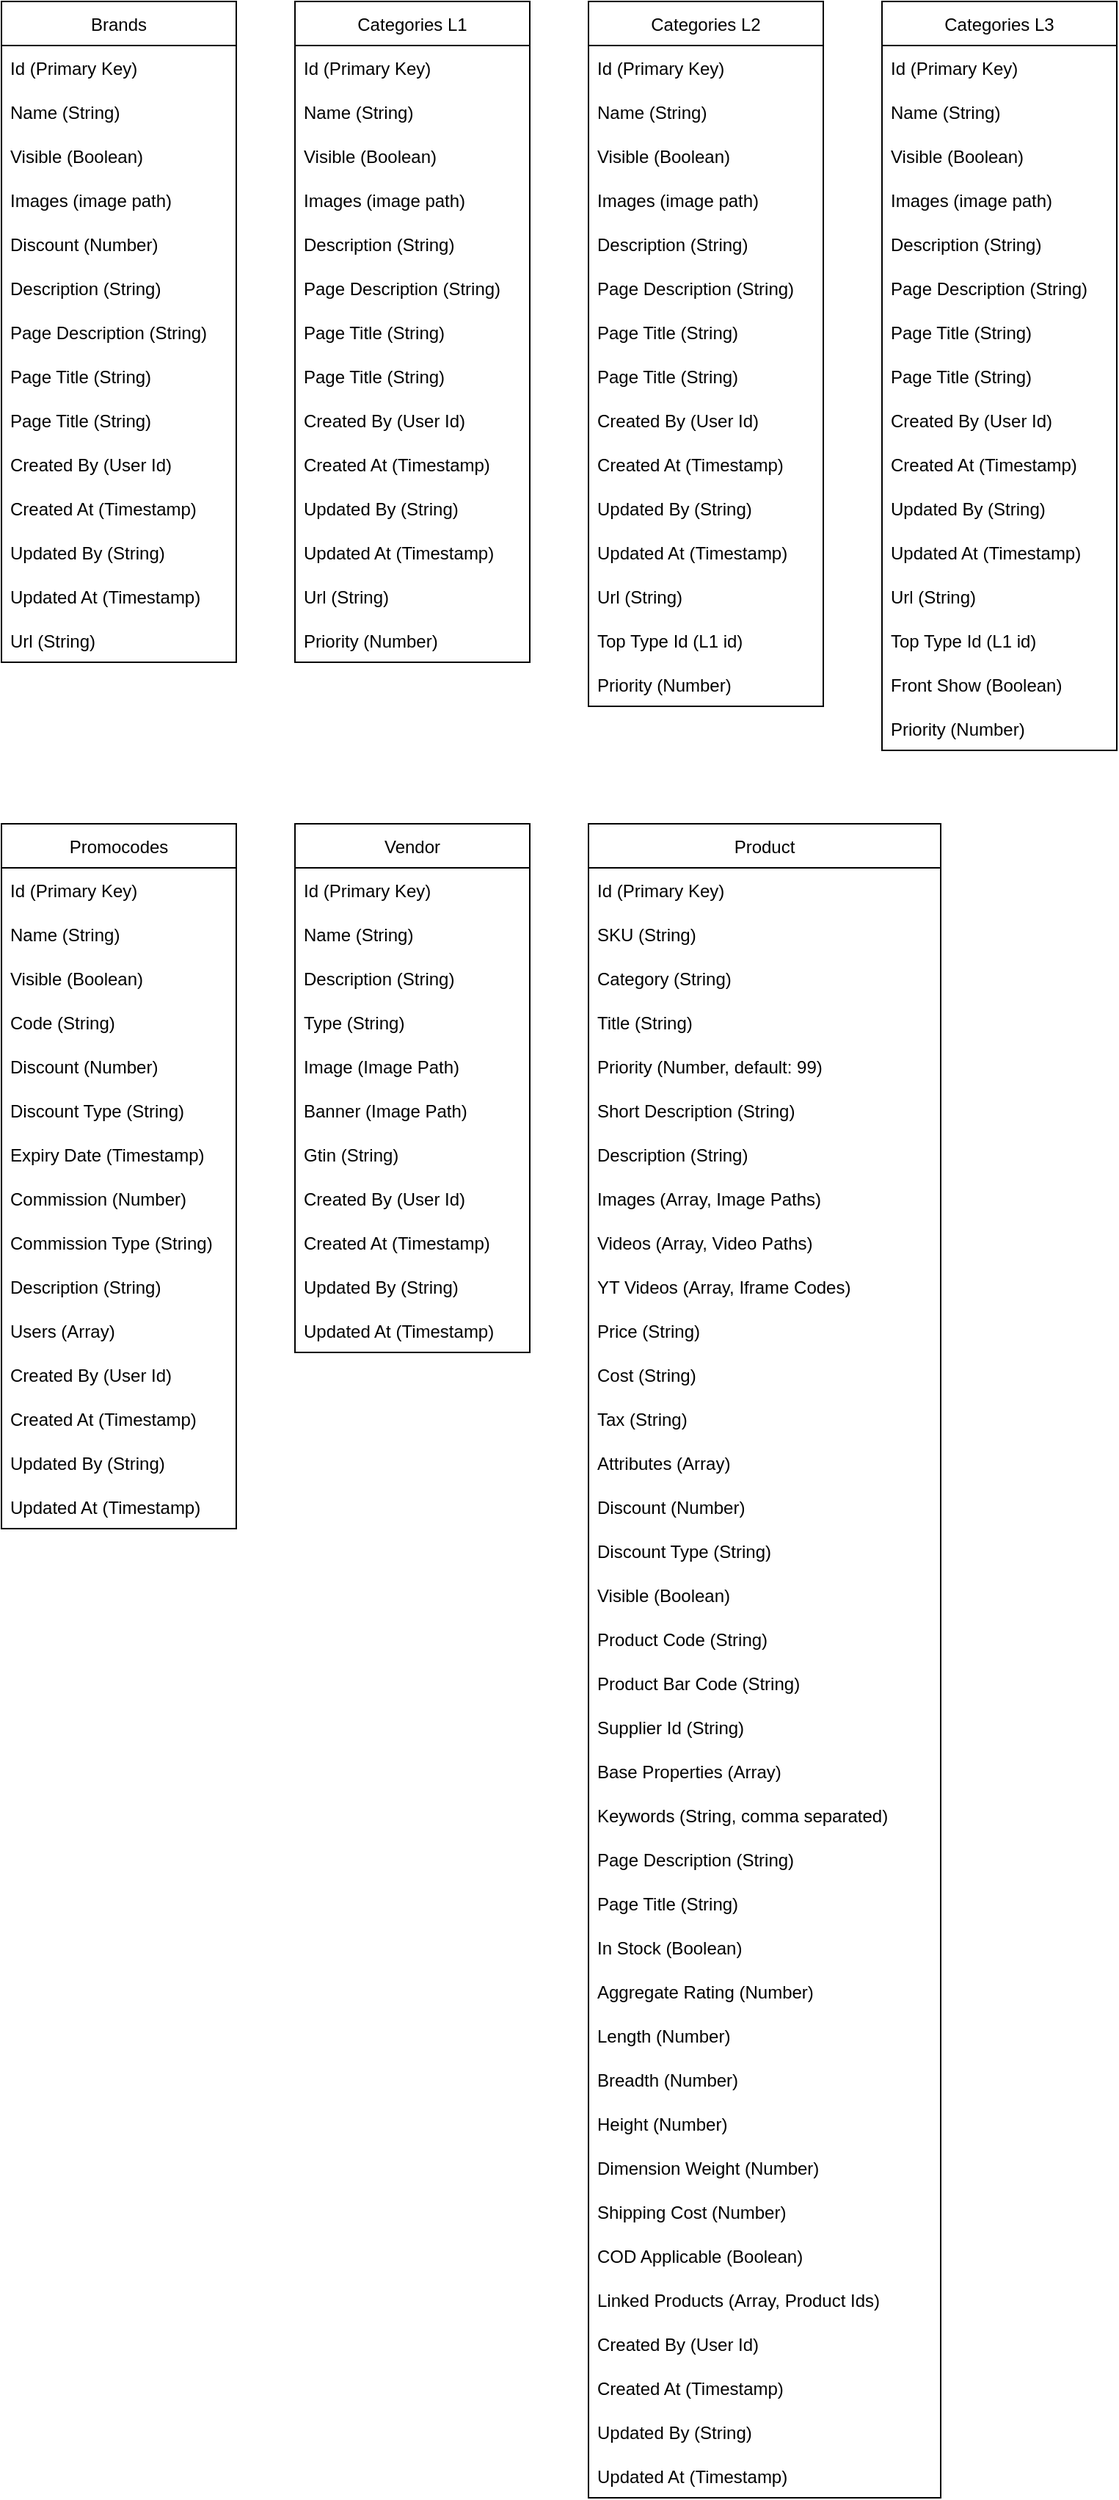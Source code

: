 <mxfile version="15.9.4" type="github">
  <diagram id="oWKKX8hJd3E-GkuuXuDD" name="Page-1">
    <mxGraphModel dx="772" dy="1224" grid="1" gridSize="10" guides="1" tooltips="1" connect="1" arrows="1" fold="1" page="1" pageScale="1" pageWidth="850" pageHeight="1100" math="0" shadow="0">
      <root>
        <mxCell id="0" />
        <mxCell id="1" parent="0" />
        <mxCell id="MFVwjMF8pe-u6qEegGNr-1" value="Brands" style="swimlane;fontStyle=0;childLayout=stackLayout;horizontal=1;startSize=30;horizontalStack=0;resizeParent=1;resizeParentMax=0;resizeLast=0;collapsible=1;marginBottom=0;" vertex="1" parent="1">
          <mxGeometry x="40" y="40" width="160" height="450" as="geometry" />
        </mxCell>
        <mxCell id="MFVwjMF8pe-u6qEegGNr-2" value="Id (Primary Key)" style="text;strokeColor=none;fillColor=none;align=left;verticalAlign=middle;spacingLeft=4;spacingRight=4;overflow=hidden;points=[[0,0.5],[1,0.5]];portConstraint=eastwest;rotatable=0;" vertex="1" parent="MFVwjMF8pe-u6qEegGNr-1">
          <mxGeometry y="30" width="160" height="30" as="geometry" />
        </mxCell>
        <mxCell id="MFVwjMF8pe-u6qEegGNr-3" value="Name (String)" style="text;strokeColor=none;fillColor=none;align=left;verticalAlign=middle;spacingLeft=4;spacingRight=4;overflow=hidden;points=[[0,0.5],[1,0.5]];portConstraint=eastwest;rotatable=0;" vertex="1" parent="MFVwjMF8pe-u6qEegGNr-1">
          <mxGeometry y="60" width="160" height="30" as="geometry" />
        </mxCell>
        <mxCell id="MFVwjMF8pe-u6qEegGNr-4" value="Visible (Boolean)" style="text;strokeColor=none;fillColor=none;align=left;verticalAlign=middle;spacingLeft=4;spacingRight=4;overflow=hidden;points=[[0,0.5],[1,0.5]];portConstraint=eastwest;rotatable=0;" vertex="1" parent="MFVwjMF8pe-u6qEegGNr-1">
          <mxGeometry y="90" width="160" height="30" as="geometry" />
        </mxCell>
        <mxCell id="MFVwjMF8pe-u6qEegGNr-6" value="Images (image path)" style="text;strokeColor=none;fillColor=none;align=left;verticalAlign=middle;spacingLeft=4;spacingRight=4;overflow=hidden;points=[[0,0.5],[1,0.5]];portConstraint=eastwest;rotatable=0;" vertex="1" parent="MFVwjMF8pe-u6qEegGNr-1">
          <mxGeometry y="120" width="160" height="30" as="geometry" />
        </mxCell>
        <mxCell id="MFVwjMF8pe-u6qEegGNr-7" value="Discount (Number)" style="text;strokeColor=none;fillColor=none;align=left;verticalAlign=middle;spacingLeft=4;spacingRight=4;overflow=hidden;points=[[0,0.5],[1,0.5]];portConstraint=eastwest;rotatable=0;" vertex="1" parent="MFVwjMF8pe-u6qEegGNr-1">
          <mxGeometry y="150" width="160" height="30" as="geometry" />
        </mxCell>
        <mxCell id="MFVwjMF8pe-u6qEegGNr-8" value="Description (String)" style="text;strokeColor=none;fillColor=none;align=left;verticalAlign=middle;spacingLeft=4;spacingRight=4;overflow=hidden;points=[[0,0.5],[1,0.5]];portConstraint=eastwest;rotatable=0;" vertex="1" parent="MFVwjMF8pe-u6qEegGNr-1">
          <mxGeometry y="180" width="160" height="30" as="geometry" />
        </mxCell>
        <mxCell id="MFVwjMF8pe-u6qEegGNr-9" value="Page Description (String)" style="text;strokeColor=none;fillColor=none;align=left;verticalAlign=middle;spacingLeft=4;spacingRight=4;overflow=hidden;points=[[0,0.5],[1,0.5]];portConstraint=eastwest;rotatable=0;" vertex="1" parent="MFVwjMF8pe-u6qEegGNr-1">
          <mxGeometry y="210" width="160" height="30" as="geometry" />
        </mxCell>
        <mxCell id="MFVwjMF8pe-u6qEegGNr-10" value="Page Title (String)" style="text;strokeColor=none;fillColor=none;align=left;verticalAlign=middle;spacingLeft=4;spacingRight=4;overflow=hidden;points=[[0,0.5],[1,0.5]];portConstraint=eastwest;rotatable=0;" vertex="1" parent="MFVwjMF8pe-u6qEegGNr-1">
          <mxGeometry y="240" width="160" height="30" as="geometry" />
        </mxCell>
        <mxCell id="MFVwjMF8pe-u6qEegGNr-11" value="Page Title (String)" style="text;strokeColor=none;fillColor=none;align=left;verticalAlign=middle;spacingLeft=4;spacingRight=4;overflow=hidden;points=[[0,0.5],[1,0.5]];portConstraint=eastwest;rotatable=0;" vertex="1" parent="MFVwjMF8pe-u6qEegGNr-1">
          <mxGeometry y="270" width="160" height="30" as="geometry" />
        </mxCell>
        <mxCell id="MFVwjMF8pe-u6qEegGNr-5" value="Created By (User Id)" style="text;strokeColor=none;fillColor=none;align=left;verticalAlign=middle;spacingLeft=4;spacingRight=4;overflow=hidden;points=[[0,0.5],[1,0.5]];portConstraint=eastwest;rotatable=0;" vertex="1" parent="MFVwjMF8pe-u6qEegGNr-1">
          <mxGeometry y="300" width="160" height="30" as="geometry" />
        </mxCell>
        <mxCell id="MFVwjMF8pe-u6qEegGNr-12" value="Created At (Timestamp)" style="text;strokeColor=none;fillColor=none;align=left;verticalAlign=middle;spacingLeft=4;spacingRight=4;overflow=hidden;points=[[0,0.5],[1,0.5]];portConstraint=eastwest;rotatable=0;" vertex="1" parent="MFVwjMF8pe-u6qEegGNr-1">
          <mxGeometry y="330" width="160" height="30" as="geometry" />
        </mxCell>
        <mxCell id="MFVwjMF8pe-u6qEegGNr-14" value="Updated By (String)" style="text;strokeColor=none;fillColor=none;align=left;verticalAlign=middle;spacingLeft=4;spacingRight=4;overflow=hidden;points=[[0,0.5],[1,0.5]];portConstraint=eastwest;rotatable=0;" vertex="1" parent="MFVwjMF8pe-u6qEegGNr-1">
          <mxGeometry y="360" width="160" height="30" as="geometry" />
        </mxCell>
        <mxCell id="MFVwjMF8pe-u6qEegGNr-13" value="Updated At (Timestamp)" style="text;strokeColor=none;fillColor=none;align=left;verticalAlign=middle;spacingLeft=4;spacingRight=4;overflow=hidden;points=[[0,0.5],[1,0.5]];portConstraint=eastwest;rotatable=0;" vertex="1" parent="MFVwjMF8pe-u6qEegGNr-1">
          <mxGeometry y="390" width="160" height="30" as="geometry" />
        </mxCell>
        <mxCell id="MFVwjMF8pe-u6qEegGNr-15" value="Url (String)" style="text;strokeColor=none;fillColor=none;align=left;verticalAlign=middle;spacingLeft=4;spacingRight=4;overflow=hidden;points=[[0,0.5],[1,0.5]];portConstraint=eastwest;rotatable=0;" vertex="1" parent="MFVwjMF8pe-u6qEegGNr-1">
          <mxGeometry y="420" width="160" height="30" as="geometry" />
        </mxCell>
        <mxCell id="MFVwjMF8pe-u6qEegGNr-22" value="Categories L1" style="swimlane;fontStyle=0;childLayout=stackLayout;horizontal=1;startSize=30;horizontalStack=0;resizeParent=1;resizeParentMax=0;resizeLast=0;collapsible=1;marginBottom=0;" vertex="1" parent="1">
          <mxGeometry x="240" y="40" width="160" height="450" as="geometry" />
        </mxCell>
        <mxCell id="MFVwjMF8pe-u6qEegGNr-23" value="Id (Primary Key)" style="text;strokeColor=none;fillColor=none;align=left;verticalAlign=middle;spacingLeft=4;spacingRight=4;overflow=hidden;points=[[0,0.5],[1,0.5]];portConstraint=eastwest;rotatable=0;" vertex="1" parent="MFVwjMF8pe-u6qEegGNr-22">
          <mxGeometry y="30" width="160" height="30" as="geometry" />
        </mxCell>
        <mxCell id="MFVwjMF8pe-u6qEegGNr-24" value="Name (String)" style="text;strokeColor=none;fillColor=none;align=left;verticalAlign=middle;spacingLeft=4;spacingRight=4;overflow=hidden;points=[[0,0.5],[1,0.5]];portConstraint=eastwest;rotatable=0;" vertex="1" parent="MFVwjMF8pe-u6qEegGNr-22">
          <mxGeometry y="60" width="160" height="30" as="geometry" />
        </mxCell>
        <mxCell id="MFVwjMF8pe-u6qEegGNr-25" value="Visible (Boolean)" style="text;strokeColor=none;fillColor=none;align=left;verticalAlign=middle;spacingLeft=4;spacingRight=4;overflow=hidden;points=[[0,0.5],[1,0.5]];portConstraint=eastwest;rotatable=0;" vertex="1" parent="MFVwjMF8pe-u6qEegGNr-22">
          <mxGeometry y="90" width="160" height="30" as="geometry" />
        </mxCell>
        <mxCell id="MFVwjMF8pe-u6qEegGNr-26" value="Images (image path)" style="text;strokeColor=none;fillColor=none;align=left;verticalAlign=middle;spacingLeft=4;spacingRight=4;overflow=hidden;points=[[0,0.5],[1,0.5]];portConstraint=eastwest;rotatable=0;" vertex="1" parent="MFVwjMF8pe-u6qEegGNr-22">
          <mxGeometry y="120" width="160" height="30" as="geometry" />
        </mxCell>
        <mxCell id="MFVwjMF8pe-u6qEegGNr-28" value="Description (String)" style="text;strokeColor=none;fillColor=none;align=left;verticalAlign=middle;spacingLeft=4;spacingRight=4;overflow=hidden;points=[[0,0.5],[1,0.5]];portConstraint=eastwest;rotatable=0;" vertex="1" parent="MFVwjMF8pe-u6qEegGNr-22">
          <mxGeometry y="150" width="160" height="30" as="geometry" />
        </mxCell>
        <mxCell id="MFVwjMF8pe-u6qEegGNr-29" value="Page Description (String)" style="text;strokeColor=none;fillColor=none;align=left;verticalAlign=middle;spacingLeft=4;spacingRight=4;overflow=hidden;points=[[0,0.5],[1,0.5]];portConstraint=eastwest;rotatable=0;" vertex="1" parent="MFVwjMF8pe-u6qEegGNr-22">
          <mxGeometry y="180" width="160" height="30" as="geometry" />
        </mxCell>
        <mxCell id="MFVwjMF8pe-u6qEegGNr-30" value="Page Title (String)" style="text;strokeColor=none;fillColor=none;align=left;verticalAlign=middle;spacingLeft=4;spacingRight=4;overflow=hidden;points=[[0,0.5],[1,0.5]];portConstraint=eastwest;rotatable=0;" vertex="1" parent="MFVwjMF8pe-u6qEegGNr-22">
          <mxGeometry y="210" width="160" height="30" as="geometry" />
        </mxCell>
        <mxCell id="MFVwjMF8pe-u6qEegGNr-31" value="Page Title (String)" style="text;strokeColor=none;fillColor=none;align=left;verticalAlign=middle;spacingLeft=4;spacingRight=4;overflow=hidden;points=[[0,0.5],[1,0.5]];portConstraint=eastwest;rotatable=0;" vertex="1" parent="MFVwjMF8pe-u6qEegGNr-22">
          <mxGeometry y="240" width="160" height="30" as="geometry" />
        </mxCell>
        <mxCell id="MFVwjMF8pe-u6qEegGNr-32" value="Created By (User Id)" style="text;strokeColor=none;fillColor=none;align=left;verticalAlign=middle;spacingLeft=4;spacingRight=4;overflow=hidden;points=[[0,0.5],[1,0.5]];portConstraint=eastwest;rotatable=0;" vertex="1" parent="MFVwjMF8pe-u6qEegGNr-22">
          <mxGeometry y="270" width="160" height="30" as="geometry" />
        </mxCell>
        <mxCell id="MFVwjMF8pe-u6qEegGNr-33" value="Created At (Timestamp)" style="text;strokeColor=none;fillColor=none;align=left;verticalAlign=middle;spacingLeft=4;spacingRight=4;overflow=hidden;points=[[0,0.5],[1,0.5]];portConstraint=eastwest;rotatable=0;" vertex="1" parent="MFVwjMF8pe-u6qEegGNr-22">
          <mxGeometry y="300" width="160" height="30" as="geometry" />
        </mxCell>
        <mxCell id="MFVwjMF8pe-u6qEegGNr-34" value="Updated By (String)" style="text;strokeColor=none;fillColor=none;align=left;verticalAlign=middle;spacingLeft=4;spacingRight=4;overflow=hidden;points=[[0,0.5],[1,0.5]];portConstraint=eastwest;rotatable=0;" vertex="1" parent="MFVwjMF8pe-u6qEegGNr-22">
          <mxGeometry y="330" width="160" height="30" as="geometry" />
        </mxCell>
        <mxCell id="MFVwjMF8pe-u6qEegGNr-35" value="Updated At (Timestamp)" style="text;strokeColor=none;fillColor=none;align=left;verticalAlign=middle;spacingLeft=4;spacingRight=4;overflow=hidden;points=[[0,0.5],[1,0.5]];portConstraint=eastwest;rotatable=0;" vertex="1" parent="MFVwjMF8pe-u6qEegGNr-22">
          <mxGeometry y="360" width="160" height="30" as="geometry" />
        </mxCell>
        <mxCell id="MFVwjMF8pe-u6qEegGNr-36" value="Url (String)" style="text;strokeColor=none;fillColor=none;align=left;verticalAlign=middle;spacingLeft=4;spacingRight=4;overflow=hidden;points=[[0,0.5],[1,0.5]];portConstraint=eastwest;rotatable=0;" vertex="1" parent="MFVwjMF8pe-u6qEegGNr-22">
          <mxGeometry y="390" width="160" height="30" as="geometry" />
        </mxCell>
        <mxCell id="MFVwjMF8pe-u6qEegGNr-75" value="Priority (Number)" style="text;strokeColor=none;fillColor=none;align=left;verticalAlign=middle;spacingLeft=4;spacingRight=4;overflow=hidden;points=[[0,0.5],[1,0.5]];portConstraint=eastwest;rotatable=0;" vertex="1" parent="MFVwjMF8pe-u6qEegGNr-22">
          <mxGeometry y="420" width="160" height="30" as="geometry" />
        </mxCell>
        <mxCell id="MFVwjMF8pe-u6qEegGNr-37" value="Categories L2" style="swimlane;fontStyle=0;childLayout=stackLayout;horizontal=1;startSize=30;horizontalStack=0;resizeParent=1;resizeParentMax=0;resizeLast=0;collapsible=1;marginBottom=0;" vertex="1" parent="1">
          <mxGeometry x="440" y="40" width="160" height="480" as="geometry" />
        </mxCell>
        <mxCell id="MFVwjMF8pe-u6qEegGNr-38" value="Id (Primary Key)" style="text;strokeColor=none;fillColor=none;align=left;verticalAlign=middle;spacingLeft=4;spacingRight=4;overflow=hidden;points=[[0,0.5],[1,0.5]];portConstraint=eastwest;rotatable=0;" vertex="1" parent="MFVwjMF8pe-u6qEegGNr-37">
          <mxGeometry y="30" width="160" height="30" as="geometry" />
        </mxCell>
        <mxCell id="MFVwjMF8pe-u6qEegGNr-39" value="Name (String)" style="text;strokeColor=none;fillColor=none;align=left;verticalAlign=middle;spacingLeft=4;spacingRight=4;overflow=hidden;points=[[0,0.5],[1,0.5]];portConstraint=eastwest;rotatable=0;" vertex="1" parent="MFVwjMF8pe-u6qEegGNr-37">
          <mxGeometry y="60" width="160" height="30" as="geometry" />
        </mxCell>
        <mxCell id="MFVwjMF8pe-u6qEegGNr-40" value="Visible (Boolean)" style="text;strokeColor=none;fillColor=none;align=left;verticalAlign=middle;spacingLeft=4;spacingRight=4;overflow=hidden;points=[[0,0.5],[1,0.5]];portConstraint=eastwest;rotatable=0;" vertex="1" parent="MFVwjMF8pe-u6qEegGNr-37">
          <mxGeometry y="90" width="160" height="30" as="geometry" />
        </mxCell>
        <mxCell id="MFVwjMF8pe-u6qEegGNr-41" value="Images (image path)" style="text;strokeColor=none;fillColor=none;align=left;verticalAlign=middle;spacingLeft=4;spacingRight=4;overflow=hidden;points=[[0,0.5],[1,0.5]];portConstraint=eastwest;rotatable=0;" vertex="1" parent="MFVwjMF8pe-u6qEegGNr-37">
          <mxGeometry y="120" width="160" height="30" as="geometry" />
        </mxCell>
        <mxCell id="MFVwjMF8pe-u6qEegGNr-42" value="Description (String)" style="text;strokeColor=none;fillColor=none;align=left;verticalAlign=middle;spacingLeft=4;spacingRight=4;overflow=hidden;points=[[0,0.5],[1,0.5]];portConstraint=eastwest;rotatable=0;" vertex="1" parent="MFVwjMF8pe-u6qEegGNr-37">
          <mxGeometry y="150" width="160" height="30" as="geometry" />
        </mxCell>
        <mxCell id="MFVwjMF8pe-u6qEegGNr-43" value="Page Description (String)" style="text;strokeColor=none;fillColor=none;align=left;verticalAlign=middle;spacingLeft=4;spacingRight=4;overflow=hidden;points=[[0,0.5],[1,0.5]];portConstraint=eastwest;rotatable=0;" vertex="1" parent="MFVwjMF8pe-u6qEegGNr-37">
          <mxGeometry y="180" width="160" height="30" as="geometry" />
        </mxCell>
        <mxCell id="MFVwjMF8pe-u6qEegGNr-44" value="Page Title (String)" style="text;strokeColor=none;fillColor=none;align=left;verticalAlign=middle;spacingLeft=4;spacingRight=4;overflow=hidden;points=[[0,0.5],[1,0.5]];portConstraint=eastwest;rotatable=0;" vertex="1" parent="MFVwjMF8pe-u6qEegGNr-37">
          <mxGeometry y="210" width="160" height="30" as="geometry" />
        </mxCell>
        <mxCell id="MFVwjMF8pe-u6qEegGNr-45" value="Page Title (String)" style="text;strokeColor=none;fillColor=none;align=left;verticalAlign=middle;spacingLeft=4;spacingRight=4;overflow=hidden;points=[[0,0.5],[1,0.5]];portConstraint=eastwest;rotatable=0;" vertex="1" parent="MFVwjMF8pe-u6qEegGNr-37">
          <mxGeometry y="240" width="160" height="30" as="geometry" />
        </mxCell>
        <mxCell id="MFVwjMF8pe-u6qEegGNr-46" value="Created By (User Id)" style="text;strokeColor=none;fillColor=none;align=left;verticalAlign=middle;spacingLeft=4;spacingRight=4;overflow=hidden;points=[[0,0.5],[1,0.5]];portConstraint=eastwest;rotatable=0;" vertex="1" parent="MFVwjMF8pe-u6qEegGNr-37">
          <mxGeometry y="270" width="160" height="30" as="geometry" />
        </mxCell>
        <mxCell id="MFVwjMF8pe-u6qEegGNr-47" value="Created At (Timestamp)" style="text;strokeColor=none;fillColor=none;align=left;verticalAlign=middle;spacingLeft=4;spacingRight=4;overflow=hidden;points=[[0,0.5],[1,0.5]];portConstraint=eastwest;rotatable=0;" vertex="1" parent="MFVwjMF8pe-u6qEegGNr-37">
          <mxGeometry y="300" width="160" height="30" as="geometry" />
        </mxCell>
        <mxCell id="MFVwjMF8pe-u6qEegGNr-48" value="Updated By (String)" style="text;strokeColor=none;fillColor=none;align=left;verticalAlign=middle;spacingLeft=4;spacingRight=4;overflow=hidden;points=[[0,0.5],[1,0.5]];portConstraint=eastwest;rotatable=0;" vertex="1" parent="MFVwjMF8pe-u6qEegGNr-37">
          <mxGeometry y="330" width="160" height="30" as="geometry" />
        </mxCell>
        <mxCell id="MFVwjMF8pe-u6qEegGNr-49" value="Updated At (Timestamp)" style="text;strokeColor=none;fillColor=none;align=left;verticalAlign=middle;spacingLeft=4;spacingRight=4;overflow=hidden;points=[[0,0.5],[1,0.5]];portConstraint=eastwest;rotatable=0;" vertex="1" parent="MFVwjMF8pe-u6qEegGNr-37">
          <mxGeometry y="360" width="160" height="30" as="geometry" />
        </mxCell>
        <mxCell id="MFVwjMF8pe-u6qEegGNr-50" value="Url (String)" style="text;strokeColor=none;fillColor=none;align=left;verticalAlign=middle;spacingLeft=4;spacingRight=4;overflow=hidden;points=[[0,0.5],[1,0.5]];portConstraint=eastwest;rotatable=0;" vertex="1" parent="MFVwjMF8pe-u6qEegGNr-37">
          <mxGeometry y="390" width="160" height="30" as="geometry" />
        </mxCell>
        <mxCell id="MFVwjMF8pe-u6qEegGNr-51" value="Top Type Id (L1 id)" style="text;strokeColor=none;fillColor=none;align=left;verticalAlign=middle;spacingLeft=4;spacingRight=4;overflow=hidden;points=[[0,0.5],[1,0.5]];portConstraint=eastwest;rotatable=0;" vertex="1" parent="MFVwjMF8pe-u6qEegGNr-37">
          <mxGeometry y="420" width="160" height="30" as="geometry" />
        </mxCell>
        <mxCell id="MFVwjMF8pe-u6qEegGNr-74" value="Priority (Number)" style="text;strokeColor=none;fillColor=none;align=left;verticalAlign=middle;spacingLeft=4;spacingRight=4;overflow=hidden;points=[[0,0.5],[1,0.5]];portConstraint=eastwest;rotatable=0;" vertex="1" parent="MFVwjMF8pe-u6qEegGNr-37">
          <mxGeometry y="450" width="160" height="30" as="geometry" />
        </mxCell>
        <mxCell id="MFVwjMF8pe-u6qEegGNr-52" value="Categories L3" style="swimlane;fontStyle=0;childLayout=stackLayout;horizontal=1;startSize=30;horizontalStack=0;resizeParent=1;resizeParentMax=0;resizeLast=0;collapsible=1;marginBottom=0;" vertex="1" parent="1">
          <mxGeometry x="640" y="40" width="160" height="510" as="geometry" />
        </mxCell>
        <mxCell id="MFVwjMF8pe-u6qEegGNr-53" value="Id (Primary Key)" style="text;strokeColor=none;fillColor=none;align=left;verticalAlign=middle;spacingLeft=4;spacingRight=4;overflow=hidden;points=[[0,0.5],[1,0.5]];portConstraint=eastwest;rotatable=0;" vertex="1" parent="MFVwjMF8pe-u6qEegGNr-52">
          <mxGeometry y="30" width="160" height="30" as="geometry" />
        </mxCell>
        <mxCell id="MFVwjMF8pe-u6qEegGNr-54" value="Name (String)" style="text;strokeColor=none;fillColor=none;align=left;verticalAlign=middle;spacingLeft=4;spacingRight=4;overflow=hidden;points=[[0,0.5],[1,0.5]];portConstraint=eastwest;rotatable=0;" vertex="1" parent="MFVwjMF8pe-u6qEegGNr-52">
          <mxGeometry y="60" width="160" height="30" as="geometry" />
        </mxCell>
        <mxCell id="MFVwjMF8pe-u6qEegGNr-55" value="Visible (Boolean)" style="text;strokeColor=none;fillColor=none;align=left;verticalAlign=middle;spacingLeft=4;spacingRight=4;overflow=hidden;points=[[0,0.5],[1,0.5]];portConstraint=eastwest;rotatable=0;" vertex="1" parent="MFVwjMF8pe-u6qEegGNr-52">
          <mxGeometry y="90" width="160" height="30" as="geometry" />
        </mxCell>
        <mxCell id="MFVwjMF8pe-u6qEegGNr-56" value="Images (image path)" style="text;strokeColor=none;fillColor=none;align=left;verticalAlign=middle;spacingLeft=4;spacingRight=4;overflow=hidden;points=[[0,0.5],[1,0.5]];portConstraint=eastwest;rotatable=0;" vertex="1" parent="MFVwjMF8pe-u6qEegGNr-52">
          <mxGeometry y="120" width="160" height="30" as="geometry" />
        </mxCell>
        <mxCell id="MFVwjMF8pe-u6qEegGNr-57" value="Description (String)" style="text;strokeColor=none;fillColor=none;align=left;verticalAlign=middle;spacingLeft=4;spacingRight=4;overflow=hidden;points=[[0,0.5],[1,0.5]];portConstraint=eastwest;rotatable=0;" vertex="1" parent="MFVwjMF8pe-u6qEegGNr-52">
          <mxGeometry y="150" width="160" height="30" as="geometry" />
        </mxCell>
        <mxCell id="MFVwjMF8pe-u6qEegGNr-58" value="Page Description (String)" style="text;strokeColor=none;fillColor=none;align=left;verticalAlign=middle;spacingLeft=4;spacingRight=4;overflow=hidden;points=[[0,0.5],[1,0.5]];portConstraint=eastwest;rotatable=0;" vertex="1" parent="MFVwjMF8pe-u6qEegGNr-52">
          <mxGeometry y="180" width="160" height="30" as="geometry" />
        </mxCell>
        <mxCell id="MFVwjMF8pe-u6qEegGNr-59" value="Page Title (String)" style="text;strokeColor=none;fillColor=none;align=left;verticalAlign=middle;spacingLeft=4;spacingRight=4;overflow=hidden;points=[[0,0.5],[1,0.5]];portConstraint=eastwest;rotatable=0;" vertex="1" parent="MFVwjMF8pe-u6qEegGNr-52">
          <mxGeometry y="210" width="160" height="30" as="geometry" />
        </mxCell>
        <mxCell id="MFVwjMF8pe-u6qEegGNr-60" value="Page Title (String)" style="text;strokeColor=none;fillColor=none;align=left;verticalAlign=middle;spacingLeft=4;spacingRight=4;overflow=hidden;points=[[0,0.5],[1,0.5]];portConstraint=eastwest;rotatable=0;" vertex="1" parent="MFVwjMF8pe-u6qEegGNr-52">
          <mxGeometry y="240" width="160" height="30" as="geometry" />
        </mxCell>
        <mxCell id="MFVwjMF8pe-u6qEegGNr-61" value="Created By (User Id)" style="text;strokeColor=none;fillColor=none;align=left;verticalAlign=middle;spacingLeft=4;spacingRight=4;overflow=hidden;points=[[0,0.5],[1,0.5]];portConstraint=eastwest;rotatable=0;" vertex="1" parent="MFVwjMF8pe-u6qEegGNr-52">
          <mxGeometry y="270" width="160" height="30" as="geometry" />
        </mxCell>
        <mxCell id="MFVwjMF8pe-u6qEegGNr-62" value="Created At (Timestamp)" style="text;strokeColor=none;fillColor=none;align=left;verticalAlign=middle;spacingLeft=4;spacingRight=4;overflow=hidden;points=[[0,0.5],[1,0.5]];portConstraint=eastwest;rotatable=0;" vertex="1" parent="MFVwjMF8pe-u6qEegGNr-52">
          <mxGeometry y="300" width="160" height="30" as="geometry" />
        </mxCell>
        <mxCell id="MFVwjMF8pe-u6qEegGNr-63" value="Updated By (String)" style="text;strokeColor=none;fillColor=none;align=left;verticalAlign=middle;spacingLeft=4;spacingRight=4;overflow=hidden;points=[[0,0.5],[1,0.5]];portConstraint=eastwest;rotatable=0;" vertex="1" parent="MFVwjMF8pe-u6qEegGNr-52">
          <mxGeometry y="330" width="160" height="30" as="geometry" />
        </mxCell>
        <mxCell id="MFVwjMF8pe-u6qEegGNr-64" value="Updated At (Timestamp)" style="text;strokeColor=none;fillColor=none;align=left;verticalAlign=middle;spacingLeft=4;spacingRight=4;overflow=hidden;points=[[0,0.5],[1,0.5]];portConstraint=eastwest;rotatable=0;" vertex="1" parent="MFVwjMF8pe-u6qEegGNr-52">
          <mxGeometry y="360" width="160" height="30" as="geometry" />
        </mxCell>
        <mxCell id="MFVwjMF8pe-u6qEegGNr-65" value="Url (String)" style="text;strokeColor=none;fillColor=none;align=left;verticalAlign=middle;spacingLeft=4;spacingRight=4;overflow=hidden;points=[[0,0.5],[1,0.5]];portConstraint=eastwest;rotatable=0;" vertex="1" parent="MFVwjMF8pe-u6qEegGNr-52">
          <mxGeometry y="390" width="160" height="30" as="geometry" />
        </mxCell>
        <mxCell id="MFVwjMF8pe-u6qEegGNr-66" value="Top Type Id (L1 id)" style="text;strokeColor=none;fillColor=none;align=left;verticalAlign=middle;spacingLeft=4;spacingRight=4;overflow=hidden;points=[[0,0.5],[1,0.5]];portConstraint=eastwest;rotatable=0;" vertex="1" parent="MFVwjMF8pe-u6qEegGNr-52">
          <mxGeometry y="420" width="160" height="30" as="geometry" />
        </mxCell>
        <mxCell id="MFVwjMF8pe-u6qEegGNr-68" value="Front Show (Boolean)" style="text;strokeColor=none;fillColor=none;align=left;verticalAlign=middle;spacingLeft=4;spacingRight=4;overflow=hidden;points=[[0,0.5],[1,0.5]];portConstraint=eastwest;rotatable=0;" vertex="1" parent="MFVwjMF8pe-u6qEegGNr-52">
          <mxGeometry y="450" width="160" height="30" as="geometry" />
        </mxCell>
        <mxCell id="MFVwjMF8pe-u6qEegGNr-69" value="Priority (Number)" style="text;strokeColor=none;fillColor=none;align=left;verticalAlign=middle;spacingLeft=4;spacingRight=4;overflow=hidden;points=[[0,0.5],[1,0.5]];portConstraint=eastwest;rotatable=0;" vertex="1" parent="MFVwjMF8pe-u6qEegGNr-52">
          <mxGeometry y="480" width="160" height="30" as="geometry" />
        </mxCell>
        <mxCell id="MFVwjMF8pe-u6qEegGNr-76" value="Promocodes" style="swimlane;fontStyle=0;childLayout=stackLayout;horizontal=1;startSize=30;horizontalStack=0;resizeParent=1;resizeParentMax=0;resizeLast=0;collapsible=1;marginBottom=0;" vertex="1" parent="1">
          <mxGeometry x="40" y="600" width="160" height="480" as="geometry" />
        </mxCell>
        <mxCell id="MFVwjMF8pe-u6qEegGNr-77" value="Id (Primary Key)" style="text;strokeColor=none;fillColor=none;align=left;verticalAlign=middle;spacingLeft=4;spacingRight=4;overflow=hidden;points=[[0,0.5],[1,0.5]];portConstraint=eastwest;rotatable=0;" vertex="1" parent="MFVwjMF8pe-u6qEegGNr-76">
          <mxGeometry y="30" width="160" height="30" as="geometry" />
        </mxCell>
        <mxCell id="MFVwjMF8pe-u6qEegGNr-78" value="Name (String)" style="text;strokeColor=none;fillColor=none;align=left;verticalAlign=middle;spacingLeft=4;spacingRight=4;overflow=hidden;points=[[0,0.5],[1,0.5]];portConstraint=eastwest;rotatable=0;" vertex="1" parent="MFVwjMF8pe-u6qEegGNr-76">
          <mxGeometry y="60" width="160" height="30" as="geometry" />
        </mxCell>
        <mxCell id="MFVwjMF8pe-u6qEegGNr-79" value="Visible (Boolean)" style="text;strokeColor=none;fillColor=none;align=left;verticalAlign=middle;spacingLeft=4;spacingRight=4;overflow=hidden;points=[[0,0.5],[1,0.5]];portConstraint=eastwest;rotatable=0;" vertex="1" parent="MFVwjMF8pe-u6qEegGNr-76">
          <mxGeometry y="90" width="160" height="30" as="geometry" />
        </mxCell>
        <mxCell id="MFVwjMF8pe-u6qEegGNr-80" value="Code (String)" style="text;strokeColor=none;fillColor=none;align=left;verticalAlign=middle;spacingLeft=4;spacingRight=4;overflow=hidden;points=[[0,0.5],[1,0.5]];portConstraint=eastwest;rotatable=0;" vertex="1" parent="MFVwjMF8pe-u6qEegGNr-76">
          <mxGeometry y="120" width="160" height="30" as="geometry" />
        </mxCell>
        <mxCell id="MFVwjMF8pe-u6qEegGNr-81" value="Discount (Number)" style="text;strokeColor=none;fillColor=none;align=left;verticalAlign=middle;spacingLeft=4;spacingRight=4;overflow=hidden;points=[[0,0.5],[1,0.5]];portConstraint=eastwest;rotatable=0;" vertex="1" parent="MFVwjMF8pe-u6qEegGNr-76">
          <mxGeometry y="150" width="160" height="30" as="geometry" />
        </mxCell>
        <mxCell id="MFVwjMF8pe-u6qEegGNr-83" value="Discount Type (String)" style="text;strokeColor=none;fillColor=none;align=left;verticalAlign=middle;spacingLeft=4;spacingRight=4;overflow=hidden;points=[[0,0.5],[1,0.5]];portConstraint=eastwest;rotatable=0;" vertex="1" parent="MFVwjMF8pe-u6qEegGNr-76">
          <mxGeometry y="180" width="160" height="30" as="geometry" />
        </mxCell>
        <mxCell id="MFVwjMF8pe-u6qEegGNr-84" value="Expiry Date (Timestamp)" style="text;strokeColor=none;fillColor=none;align=left;verticalAlign=middle;spacingLeft=4;spacingRight=4;overflow=hidden;points=[[0,0.5],[1,0.5]];portConstraint=eastwest;rotatable=0;" vertex="1" parent="MFVwjMF8pe-u6qEegGNr-76">
          <mxGeometry y="210" width="160" height="30" as="geometry" />
        </mxCell>
        <mxCell id="MFVwjMF8pe-u6qEegGNr-85" value="Commission (Number)" style="text;strokeColor=none;fillColor=none;align=left;verticalAlign=middle;spacingLeft=4;spacingRight=4;overflow=hidden;points=[[0,0.5],[1,0.5]];portConstraint=eastwest;rotatable=0;" vertex="1" parent="MFVwjMF8pe-u6qEegGNr-76">
          <mxGeometry y="240" width="160" height="30" as="geometry" />
        </mxCell>
        <mxCell id="MFVwjMF8pe-u6qEegGNr-90" value="Commission Type (String)" style="text;strokeColor=none;fillColor=none;align=left;verticalAlign=middle;spacingLeft=4;spacingRight=4;overflow=hidden;points=[[0,0.5],[1,0.5]];portConstraint=eastwest;rotatable=0;" vertex="1" parent="MFVwjMF8pe-u6qEegGNr-76">
          <mxGeometry y="270" width="160" height="30" as="geometry" />
        </mxCell>
        <mxCell id="MFVwjMF8pe-u6qEegGNr-82" value="Description (String)" style="text;strokeColor=none;fillColor=none;align=left;verticalAlign=middle;spacingLeft=4;spacingRight=4;overflow=hidden;points=[[0,0.5],[1,0.5]];portConstraint=eastwest;rotatable=0;" vertex="1" parent="MFVwjMF8pe-u6qEegGNr-76">
          <mxGeometry y="300" width="160" height="30" as="geometry" />
        </mxCell>
        <mxCell id="MFVwjMF8pe-u6qEegGNr-106" value="Users (Array)" style="text;strokeColor=none;fillColor=none;align=left;verticalAlign=middle;spacingLeft=4;spacingRight=4;overflow=hidden;points=[[0,0.5],[1,0.5]];portConstraint=eastwest;rotatable=0;" vertex="1" parent="MFVwjMF8pe-u6qEegGNr-76">
          <mxGeometry y="330" width="160" height="30" as="geometry" />
        </mxCell>
        <mxCell id="MFVwjMF8pe-u6qEegGNr-86" value="Created By (User Id)" style="text;strokeColor=none;fillColor=none;align=left;verticalAlign=middle;spacingLeft=4;spacingRight=4;overflow=hidden;points=[[0,0.5],[1,0.5]];portConstraint=eastwest;rotatable=0;" vertex="1" parent="MFVwjMF8pe-u6qEegGNr-76">
          <mxGeometry y="360" width="160" height="30" as="geometry" />
        </mxCell>
        <mxCell id="MFVwjMF8pe-u6qEegGNr-87" value="Created At (Timestamp)" style="text;strokeColor=none;fillColor=none;align=left;verticalAlign=middle;spacingLeft=4;spacingRight=4;overflow=hidden;points=[[0,0.5],[1,0.5]];portConstraint=eastwest;rotatable=0;" vertex="1" parent="MFVwjMF8pe-u6qEegGNr-76">
          <mxGeometry y="390" width="160" height="30" as="geometry" />
        </mxCell>
        <mxCell id="MFVwjMF8pe-u6qEegGNr-88" value="Updated By (String)" style="text;strokeColor=none;fillColor=none;align=left;verticalAlign=middle;spacingLeft=4;spacingRight=4;overflow=hidden;points=[[0,0.5],[1,0.5]];portConstraint=eastwest;rotatable=0;" vertex="1" parent="MFVwjMF8pe-u6qEegGNr-76">
          <mxGeometry y="420" width="160" height="30" as="geometry" />
        </mxCell>
        <mxCell id="MFVwjMF8pe-u6qEegGNr-89" value="Updated At (Timestamp)" style="text;strokeColor=none;fillColor=none;align=left;verticalAlign=middle;spacingLeft=4;spacingRight=4;overflow=hidden;points=[[0,0.5],[1,0.5]];portConstraint=eastwest;rotatable=0;" vertex="1" parent="MFVwjMF8pe-u6qEegGNr-76">
          <mxGeometry y="450" width="160" height="30" as="geometry" />
        </mxCell>
        <mxCell id="MFVwjMF8pe-u6qEegGNr-107" value="Vendor" style="swimlane;fontStyle=0;childLayout=stackLayout;horizontal=1;startSize=30;horizontalStack=0;resizeParent=1;resizeParentMax=0;resizeLast=0;collapsible=1;marginBottom=0;" vertex="1" parent="1">
          <mxGeometry x="240" y="600" width="160" height="360" as="geometry" />
        </mxCell>
        <mxCell id="MFVwjMF8pe-u6qEegGNr-108" value="Id (Primary Key)" style="text;strokeColor=none;fillColor=none;align=left;verticalAlign=middle;spacingLeft=4;spacingRight=4;overflow=hidden;points=[[0,0.5],[1,0.5]];portConstraint=eastwest;rotatable=0;" vertex="1" parent="MFVwjMF8pe-u6qEegGNr-107">
          <mxGeometry y="30" width="160" height="30" as="geometry" />
        </mxCell>
        <mxCell id="MFVwjMF8pe-u6qEegGNr-109" value="Name (String)" style="text;strokeColor=none;fillColor=none;align=left;verticalAlign=middle;spacingLeft=4;spacingRight=4;overflow=hidden;points=[[0,0.5],[1,0.5]];portConstraint=eastwest;rotatable=0;" vertex="1" parent="MFVwjMF8pe-u6qEegGNr-107">
          <mxGeometry y="60" width="160" height="30" as="geometry" />
        </mxCell>
        <mxCell id="MFVwjMF8pe-u6qEegGNr-110" value="Description (String)" style="text;strokeColor=none;fillColor=none;align=left;verticalAlign=middle;spacingLeft=4;spacingRight=4;overflow=hidden;points=[[0,0.5],[1,0.5]];portConstraint=eastwest;rotatable=0;" vertex="1" parent="MFVwjMF8pe-u6qEegGNr-107">
          <mxGeometry y="90" width="160" height="30" as="geometry" />
        </mxCell>
        <mxCell id="MFVwjMF8pe-u6qEegGNr-111" value="Type (String)" style="text;strokeColor=none;fillColor=none;align=left;verticalAlign=middle;spacingLeft=4;spacingRight=4;overflow=hidden;points=[[0,0.5],[1,0.5]];portConstraint=eastwest;rotatable=0;" vertex="1" parent="MFVwjMF8pe-u6qEegGNr-107">
          <mxGeometry y="120" width="160" height="30" as="geometry" />
        </mxCell>
        <mxCell id="MFVwjMF8pe-u6qEegGNr-112" value="Image (Image Path)" style="text;strokeColor=none;fillColor=none;align=left;verticalAlign=middle;spacingLeft=4;spacingRight=4;overflow=hidden;points=[[0,0.5],[1,0.5]];portConstraint=eastwest;rotatable=0;" vertex="1" parent="MFVwjMF8pe-u6qEegGNr-107">
          <mxGeometry y="150" width="160" height="30" as="geometry" />
        </mxCell>
        <mxCell id="MFVwjMF8pe-u6qEegGNr-113" value="Banner (Image Path)" style="text;strokeColor=none;fillColor=none;align=left;verticalAlign=middle;spacingLeft=4;spacingRight=4;overflow=hidden;points=[[0,0.5],[1,0.5]];portConstraint=eastwest;rotatable=0;" vertex="1" parent="MFVwjMF8pe-u6qEegGNr-107">
          <mxGeometry y="180" width="160" height="30" as="geometry" />
        </mxCell>
        <mxCell id="MFVwjMF8pe-u6qEegGNr-162" value="Gtin (String)" style="text;strokeColor=none;fillColor=none;align=left;verticalAlign=middle;spacingLeft=4;spacingRight=4;overflow=hidden;points=[[0,0.5],[1,0.5]];portConstraint=eastwest;rotatable=0;" vertex="1" parent="MFVwjMF8pe-u6qEegGNr-107">
          <mxGeometry y="210" width="160" height="30" as="geometry" />
        </mxCell>
        <mxCell id="MFVwjMF8pe-u6qEegGNr-119" value="Created By (User Id)" style="text;strokeColor=none;fillColor=none;align=left;verticalAlign=middle;spacingLeft=4;spacingRight=4;overflow=hidden;points=[[0,0.5],[1,0.5]];portConstraint=eastwest;rotatable=0;" vertex="1" parent="MFVwjMF8pe-u6qEegGNr-107">
          <mxGeometry y="240" width="160" height="30" as="geometry" />
        </mxCell>
        <mxCell id="MFVwjMF8pe-u6qEegGNr-120" value="Created At (Timestamp)" style="text;strokeColor=none;fillColor=none;align=left;verticalAlign=middle;spacingLeft=4;spacingRight=4;overflow=hidden;points=[[0,0.5],[1,0.5]];portConstraint=eastwest;rotatable=0;" vertex="1" parent="MFVwjMF8pe-u6qEegGNr-107">
          <mxGeometry y="270" width="160" height="30" as="geometry" />
        </mxCell>
        <mxCell id="MFVwjMF8pe-u6qEegGNr-121" value="Updated By (String)" style="text;strokeColor=none;fillColor=none;align=left;verticalAlign=middle;spacingLeft=4;spacingRight=4;overflow=hidden;points=[[0,0.5],[1,0.5]];portConstraint=eastwest;rotatable=0;" vertex="1" parent="MFVwjMF8pe-u6qEegGNr-107">
          <mxGeometry y="300" width="160" height="30" as="geometry" />
        </mxCell>
        <mxCell id="MFVwjMF8pe-u6qEegGNr-122" value="Updated At (Timestamp)" style="text;strokeColor=none;fillColor=none;align=left;verticalAlign=middle;spacingLeft=4;spacingRight=4;overflow=hidden;points=[[0,0.5],[1,0.5]];portConstraint=eastwest;rotatable=0;" vertex="1" parent="MFVwjMF8pe-u6qEegGNr-107">
          <mxGeometry y="330" width="160" height="30" as="geometry" />
        </mxCell>
        <mxCell id="MFVwjMF8pe-u6qEegGNr-123" value="Product" style="swimlane;fontStyle=0;childLayout=stackLayout;horizontal=1;startSize=30;horizontalStack=0;resizeParent=1;resizeParentMax=0;resizeLast=0;collapsible=1;marginBottom=0;" vertex="1" parent="1">
          <mxGeometry x="440" y="600" width="240" height="1140" as="geometry" />
        </mxCell>
        <mxCell id="MFVwjMF8pe-u6qEegGNr-124" value="Id (Primary Key)" style="text;strokeColor=none;fillColor=none;align=left;verticalAlign=middle;spacingLeft=4;spacingRight=4;overflow=hidden;points=[[0,0.5],[1,0.5]];portConstraint=eastwest;rotatable=0;" vertex="1" parent="MFVwjMF8pe-u6qEegGNr-123">
          <mxGeometry y="30" width="240" height="30" as="geometry" />
        </mxCell>
        <mxCell id="MFVwjMF8pe-u6qEegGNr-125" value="SKU (String)" style="text;strokeColor=none;fillColor=none;align=left;verticalAlign=middle;spacingLeft=4;spacingRight=4;overflow=hidden;points=[[0,0.5],[1,0.5]];portConstraint=eastwest;rotatable=0;" vertex="1" parent="MFVwjMF8pe-u6qEegGNr-123">
          <mxGeometry y="60" width="240" height="30" as="geometry" />
        </mxCell>
        <mxCell id="MFVwjMF8pe-u6qEegGNr-126" value="Category (String)" style="text;strokeColor=none;fillColor=none;align=left;verticalAlign=middle;spacingLeft=4;spacingRight=4;overflow=hidden;points=[[0,0.5],[1,0.5]];portConstraint=eastwest;rotatable=0;" vertex="1" parent="MFVwjMF8pe-u6qEegGNr-123">
          <mxGeometry y="90" width="240" height="30" as="geometry" />
        </mxCell>
        <mxCell id="MFVwjMF8pe-u6qEegGNr-127" value="Title (String)" style="text;strokeColor=none;fillColor=none;align=left;verticalAlign=middle;spacingLeft=4;spacingRight=4;overflow=hidden;points=[[0,0.5],[1,0.5]];portConstraint=eastwest;rotatable=0;" vertex="1" parent="MFVwjMF8pe-u6qEegGNr-123">
          <mxGeometry y="120" width="240" height="30" as="geometry" />
        </mxCell>
        <mxCell id="MFVwjMF8pe-u6qEegGNr-128" value="Priority (Number, default: 99)" style="text;strokeColor=none;fillColor=none;align=left;verticalAlign=middle;spacingLeft=4;spacingRight=4;overflow=hidden;points=[[0,0.5],[1,0.5]];portConstraint=eastwest;rotatable=0;" vertex="1" parent="MFVwjMF8pe-u6qEegGNr-123">
          <mxGeometry y="150" width="240" height="30" as="geometry" />
        </mxCell>
        <mxCell id="MFVwjMF8pe-u6qEegGNr-129" value="Short Description (String)" style="text;strokeColor=none;fillColor=none;align=left;verticalAlign=middle;spacingLeft=4;spacingRight=4;overflow=hidden;points=[[0,0.5],[1,0.5]];portConstraint=eastwest;rotatable=0;" vertex="1" parent="MFVwjMF8pe-u6qEegGNr-123">
          <mxGeometry y="180" width="240" height="30" as="geometry" />
        </mxCell>
        <mxCell id="MFVwjMF8pe-u6qEegGNr-134" value="Description (String)" style="text;strokeColor=none;fillColor=none;align=left;verticalAlign=middle;spacingLeft=4;spacingRight=4;overflow=hidden;points=[[0,0.5],[1,0.5]];portConstraint=eastwest;rotatable=0;" vertex="1" parent="MFVwjMF8pe-u6qEegGNr-123">
          <mxGeometry y="210" width="240" height="30" as="geometry" />
        </mxCell>
        <mxCell id="MFVwjMF8pe-u6qEegGNr-135" value="Images (Array, Image Paths)" style="text;strokeColor=none;fillColor=none;align=left;verticalAlign=middle;spacingLeft=4;spacingRight=4;overflow=hidden;points=[[0,0.5],[1,0.5]];portConstraint=eastwest;rotatable=0;" vertex="1" parent="MFVwjMF8pe-u6qEegGNr-123">
          <mxGeometry y="240" width="240" height="30" as="geometry" />
        </mxCell>
        <mxCell id="MFVwjMF8pe-u6qEegGNr-136" value="Videos (Array, Video Paths)" style="text;strokeColor=none;fillColor=none;align=left;verticalAlign=middle;spacingLeft=4;spacingRight=4;overflow=hidden;points=[[0,0.5],[1,0.5]];portConstraint=eastwest;rotatable=0;" vertex="1" parent="MFVwjMF8pe-u6qEegGNr-123">
          <mxGeometry y="270" width="240" height="30" as="geometry" />
        </mxCell>
        <mxCell id="MFVwjMF8pe-u6qEegGNr-160" value="YT Videos (Array, Iframe Codes)" style="text;strokeColor=none;fillColor=none;align=left;verticalAlign=middle;spacingLeft=4;spacingRight=4;overflow=hidden;points=[[0,0.5],[1,0.5]];portConstraint=eastwest;rotatable=0;" vertex="1" parent="MFVwjMF8pe-u6qEegGNr-123">
          <mxGeometry y="300" width="240" height="30" as="geometry" />
        </mxCell>
        <mxCell id="MFVwjMF8pe-u6qEegGNr-137" value="Price (String)" style="text;strokeColor=none;fillColor=none;align=left;verticalAlign=middle;spacingLeft=4;spacingRight=4;overflow=hidden;points=[[0,0.5],[1,0.5]];portConstraint=eastwest;rotatable=0;" vertex="1" parent="MFVwjMF8pe-u6qEegGNr-123">
          <mxGeometry y="330" width="240" height="30" as="geometry" />
        </mxCell>
        <mxCell id="MFVwjMF8pe-u6qEegGNr-138" value="Cost (String)" style="text;strokeColor=none;fillColor=none;align=left;verticalAlign=middle;spacingLeft=4;spacingRight=4;overflow=hidden;points=[[0,0.5],[1,0.5]];portConstraint=eastwest;rotatable=0;" vertex="1" parent="MFVwjMF8pe-u6qEegGNr-123">
          <mxGeometry y="360" width="240" height="30" as="geometry" />
        </mxCell>
        <mxCell id="MFVwjMF8pe-u6qEegGNr-139" value="Tax (String)" style="text;strokeColor=none;fillColor=none;align=left;verticalAlign=middle;spacingLeft=4;spacingRight=4;overflow=hidden;points=[[0,0.5],[1,0.5]];portConstraint=eastwest;rotatable=0;" vertex="1" parent="MFVwjMF8pe-u6qEegGNr-123">
          <mxGeometry y="390" width="240" height="30" as="geometry" />
        </mxCell>
        <mxCell id="MFVwjMF8pe-u6qEegGNr-140" value="Attributes (Array)" style="text;strokeColor=none;fillColor=none;align=left;verticalAlign=middle;spacingLeft=4;spacingRight=4;overflow=hidden;points=[[0,0.5],[1,0.5]];portConstraint=eastwest;rotatable=0;" vertex="1" parent="MFVwjMF8pe-u6qEegGNr-123">
          <mxGeometry y="420" width="240" height="30" as="geometry" />
        </mxCell>
        <mxCell id="MFVwjMF8pe-u6qEegGNr-141" value="Discount (Number)" style="text;strokeColor=none;fillColor=none;align=left;verticalAlign=middle;spacingLeft=4;spacingRight=4;overflow=hidden;points=[[0,0.5],[1,0.5]];portConstraint=eastwest;rotatable=0;" vertex="1" parent="MFVwjMF8pe-u6qEegGNr-123">
          <mxGeometry y="450" width="240" height="30" as="geometry" />
        </mxCell>
        <mxCell id="MFVwjMF8pe-u6qEegGNr-142" value="Discount Type (String)" style="text;strokeColor=none;fillColor=none;align=left;verticalAlign=middle;spacingLeft=4;spacingRight=4;overflow=hidden;points=[[0,0.5],[1,0.5]];portConstraint=eastwest;rotatable=0;" vertex="1" parent="MFVwjMF8pe-u6qEegGNr-123">
          <mxGeometry y="480" width="240" height="30" as="geometry" />
        </mxCell>
        <mxCell id="MFVwjMF8pe-u6qEegGNr-143" value="Visible (Boolean)" style="text;strokeColor=none;fillColor=none;align=left;verticalAlign=middle;spacingLeft=4;spacingRight=4;overflow=hidden;points=[[0,0.5],[1,0.5]];portConstraint=eastwest;rotatable=0;" vertex="1" parent="MFVwjMF8pe-u6qEegGNr-123">
          <mxGeometry y="510" width="240" height="30" as="geometry" />
        </mxCell>
        <mxCell id="MFVwjMF8pe-u6qEegGNr-144" value="Product Code (String)" style="text;strokeColor=none;fillColor=none;align=left;verticalAlign=middle;spacingLeft=4;spacingRight=4;overflow=hidden;points=[[0,0.5],[1,0.5]];portConstraint=eastwest;rotatable=0;" vertex="1" parent="MFVwjMF8pe-u6qEegGNr-123">
          <mxGeometry y="540" width="240" height="30" as="geometry" />
        </mxCell>
        <mxCell id="MFVwjMF8pe-u6qEegGNr-145" value="Product Bar Code (String)" style="text;strokeColor=none;fillColor=none;align=left;verticalAlign=middle;spacingLeft=4;spacingRight=4;overflow=hidden;points=[[0,0.5],[1,0.5]];portConstraint=eastwest;rotatable=0;" vertex="1" parent="MFVwjMF8pe-u6qEegGNr-123">
          <mxGeometry y="570" width="240" height="30" as="geometry" />
        </mxCell>
        <mxCell id="MFVwjMF8pe-u6qEegGNr-146" value="Supplier Id (String)" style="text;strokeColor=none;fillColor=none;align=left;verticalAlign=middle;spacingLeft=4;spacingRight=4;overflow=hidden;points=[[0,0.5],[1,0.5]];portConstraint=eastwest;rotatable=0;" vertex="1" parent="MFVwjMF8pe-u6qEegGNr-123">
          <mxGeometry y="600" width="240" height="30" as="geometry" />
        </mxCell>
        <mxCell id="MFVwjMF8pe-u6qEegGNr-147" value="Base Properties (Array)" style="text;strokeColor=none;fillColor=none;align=left;verticalAlign=middle;spacingLeft=4;spacingRight=4;overflow=hidden;points=[[0,0.5],[1,0.5]];portConstraint=eastwest;rotatable=0;" vertex="1" parent="MFVwjMF8pe-u6qEegGNr-123">
          <mxGeometry y="630" width="240" height="30" as="geometry" />
        </mxCell>
        <mxCell id="MFVwjMF8pe-u6qEegGNr-148" value="Keywords (String, comma separated)" style="text;strokeColor=none;fillColor=none;align=left;verticalAlign=middle;spacingLeft=4;spacingRight=4;overflow=hidden;points=[[0,0.5],[1,0.5]];portConstraint=eastwest;rotatable=0;" vertex="1" parent="MFVwjMF8pe-u6qEegGNr-123">
          <mxGeometry y="660" width="240" height="30" as="geometry" />
        </mxCell>
        <mxCell id="MFVwjMF8pe-u6qEegGNr-149" value="Page Description (String)" style="text;strokeColor=none;fillColor=none;align=left;verticalAlign=middle;spacingLeft=4;spacingRight=4;overflow=hidden;points=[[0,0.5],[1,0.5]];portConstraint=eastwest;rotatable=0;" vertex="1" parent="MFVwjMF8pe-u6qEegGNr-123">
          <mxGeometry y="690" width="240" height="30" as="geometry" />
        </mxCell>
        <mxCell id="MFVwjMF8pe-u6qEegGNr-150" value="Page Title (String)" style="text;strokeColor=none;fillColor=none;align=left;verticalAlign=middle;spacingLeft=4;spacingRight=4;overflow=hidden;points=[[0,0.5],[1,0.5]];portConstraint=eastwest;rotatable=0;" vertex="1" parent="MFVwjMF8pe-u6qEegGNr-123">
          <mxGeometry y="720" width="240" height="30" as="geometry" />
        </mxCell>
        <mxCell id="MFVwjMF8pe-u6qEegGNr-151" value="In Stock (Boolean)" style="text;strokeColor=none;fillColor=none;align=left;verticalAlign=middle;spacingLeft=4;spacingRight=4;overflow=hidden;points=[[0,0.5],[1,0.5]];portConstraint=eastwest;rotatable=0;" vertex="1" parent="MFVwjMF8pe-u6qEegGNr-123">
          <mxGeometry y="750" width="240" height="30" as="geometry" />
        </mxCell>
        <mxCell id="MFVwjMF8pe-u6qEegGNr-152" value="Aggregate Rating (Number)" style="text;strokeColor=none;fillColor=none;align=left;verticalAlign=middle;spacingLeft=4;spacingRight=4;overflow=hidden;points=[[0,0.5],[1,0.5]];portConstraint=eastwest;rotatable=0;" vertex="1" parent="MFVwjMF8pe-u6qEegGNr-123">
          <mxGeometry y="780" width="240" height="30" as="geometry" />
        </mxCell>
        <mxCell id="MFVwjMF8pe-u6qEegGNr-153" value="Length (Number)" style="text;strokeColor=none;fillColor=none;align=left;verticalAlign=middle;spacingLeft=4;spacingRight=4;overflow=hidden;points=[[0,0.5],[1,0.5]];portConstraint=eastwest;rotatable=0;" vertex="1" parent="MFVwjMF8pe-u6qEegGNr-123">
          <mxGeometry y="810" width="240" height="30" as="geometry" />
        </mxCell>
        <mxCell id="MFVwjMF8pe-u6qEegGNr-154" value="Breadth (Number)" style="text;strokeColor=none;fillColor=none;align=left;verticalAlign=middle;spacingLeft=4;spacingRight=4;overflow=hidden;points=[[0,0.5],[1,0.5]];portConstraint=eastwest;rotatable=0;" vertex="1" parent="MFVwjMF8pe-u6qEegGNr-123">
          <mxGeometry y="840" width="240" height="30" as="geometry" />
        </mxCell>
        <mxCell id="MFVwjMF8pe-u6qEegGNr-155" value="Height (Number)" style="text;strokeColor=none;fillColor=none;align=left;verticalAlign=middle;spacingLeft=4;spacingRight=4;overflow=hidden;points=[[0,0.5],[1,0.5]];portConstraint=eastwest;rotatable=0;" vertex="1" parent="MFVwjMF8pe-u6qEegGNr-123">
          <mxGeometry y="870" width="240" height="30" as="geometry" />
        </mxCell>
        <mxCell id="MFVwjMF8pe-u6qEegGNr-156" value="Dimension Weight (Number)" style="text;strokeColor=none;fillColor=none;align=left;verticalAlign=middle;spacingLeft=4;spacingRight=4;overflow=hidden;points=[[0,0.5],[1,0.5]];portConstraint=eastwest;rotatable=0;" vertex="1" parent="MFVwjMF8pe-u6qEegGNr-123">
          <mxGeometry y="900" width="240" height="30" as="geometry" />
        </mxCell>
        <mxCell id="MFVwjMF8pe-u6qEegGNr-157" value="Shipping Cost (Number)" style="text;strokeColor=none;fillColor=none;align=left;verticalAlign=middle;spacingLeft=4;spacingRight=4;overflow=hidden;points=[[0,0.5],[1,0.5]];portConstraint=eastwest;rotatable=0;" vertex="1" parent="MFVwjMF8pe-u6qEegGNr-123">
          <mxGeometry y="930" width="240" height="30" as="geometry" />
        </mxCell>
        <mxCell id="MFVwjMF8pe-u6qEegGNr-158" value="COD Applicable (Boolean)" style="text;strokeColor=none;fillColor=none;align=left;verticalAlign=middle;spacingLeft=4;spacingRight=4;overflow=hidden;points=[[0,0.5],[1,0.5]];portConstraint=eastwest;rotatable=0;" vertex="1" parent="MFVwjMF8pe-u6qEegGNr-123">
          <mxGeometry y="960" width="240" height="30" as="geometry" />
        </mxCell>
        <mxCell id="MFVwjMF8pe-u6qEegGNr-159" value="Linked Products (Array, Product Ids)" style="text;strokeColor=none;fillColor=none;align=left;verticalAlign=middle;spacingLeft=4;spacingRight=4;overflow=hidden;points=[[0,0.5],[1,0.5]];portConstraint=eastwest;rotatable=0;" vertex="1" parent="MFVwjMF8pe-u6qEegGNr-123">
          <mxGeometry y="990" width="240" height="30" as="geometry" />
        </mxCell>
        <mxCell id="MFVwjMF8pe-u6qEegGNr-130" value="Created By (User Id)" style="text;strokeColor=none;fillColor=none;align=left;verticalAlign=middle;spacingLeft=4;spacingRight=4;overflow=hidden;points=[[0,0.5],[1,0.5]];portConstraint=eastwest;rotatable=0;" vertex="1" parent="MFVwjMF8pe-u6qEegGNr-123">
          <mxGeometry y="1020" width="240" height="30" as="geometry" />
        </mxCell>
        <mxCell id="MFVwjMF8pe-u6qEegGNr-131" value="Created At (Timestamp)" style="text;strokeColor=none;fillColor=none;align=left;verticalAlign=middle;spacingLeft=4;spacingRight=4;overflow=hidden;points=[[0,0.5],[1,0.5]];portConstraint=eastwest;rotatable=0;" vertex="1" parent="MFVwjMF8pe-u6qEegGNr-123">
          <mxGeometry y="1050" width="240" height="30" as="geometry" />
        </mxCell>
        <mxCell id="MFVwjMF8pe-u6qEegGNr-132" value="Updated By (String)" style="text;strokeColor=none;fillColor=none;align=left;verticalAlign=middle;spacingLeft=4;spacingRight=4;overflow=hidden;points=[[0,0.5],[1,0.5]];portConstraint=eastwest;rotatable=0;" vertex="1" parent="MFVwjMF8pe-u6qEegGNr-123">
          <mxGeometry y="1080" width="240" height="30" as="geometry" />
        </mxCell>
        <mxCell id="MFVwjMF8pe-u6qEegGNr-133" value="Updated At (Timestamp)" style="text;strokeColor=none;fillColor=none;align=left;verticalAlign=middle;spacingLeft=4;spacingRight=4;overflow=hidden;points=[[0,0.5],[1,0.5]];portConstraint=eastwest;rotatable=0;" vertex="1" parent="MFVwjMF8pe-u6qEegGNr-123">
          <mxGeometry y="1110" width="240" height="30" as="geometry" />
        </mxCell>
      </root>
    </mxGraphModel>
  </diagram>
</mxfile>
